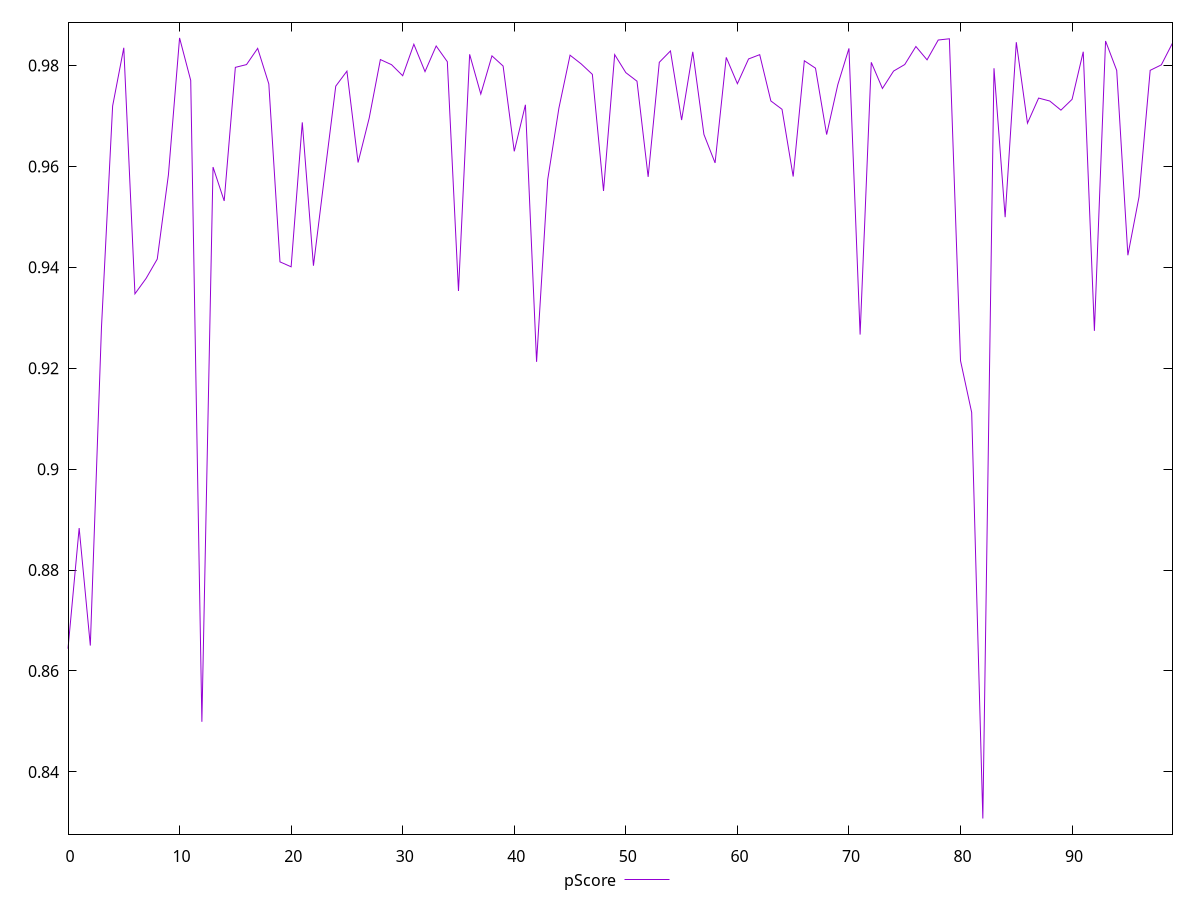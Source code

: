 reset

$pScore <<EOF
0 0.8644207400967594
1 0.8883207487484566
2 0.8650320172986529
3 0.9280816310623845
4 0.9719793916817703
5 0.9835142632979836
6 0.934753894519947
7 0.9378072266627056
8 0.9416353997785406
9 0.9583295046799292
10 0.9854720708818671
11 0.9770431375843591
12 0.849921931989029
13 0.9598744210133746
14 0.9531581601937015
15 0.9796357499026409
16 0.9801828697751487
17 0.9833993871741726
18 0.9763492062946357
19 0.9410834016037195
20 0.9401054777250372
21 0.9687349379999528
22 0.9403213820049906
23 0.9582194236562986
24 0.9759113217530335
25 0.9788848109622037
26 0.9607779045278544
27 0.9696115699876131
28 0.9811801751602589
29 0.9801638912266978
30 0.97797631256581
31 0.9842152943944174
32 0.978791722662596
33 0.9838717261629292
34 0.9807578167220526
35 0.9353098471436687
36 0.9822173074644173
37 0.9743447403353271
38 0.9819157166306751
39 0.97989789789905
40 0.9629904912828833
41 0.9722152684187021
42 0.9212741471052462
43 0.9574177522822879
44 0.971537229659579
45 0.9820463496842138
46 0.9803172028727494
47 0.9782490233477674
48 0.9551427940591458
49 0.9821592001807206
50 0.9785873509022682
51 0.9768927170270456
52 0.95793301667638
53 0.9806358358090774
54 0.9828878331558897
55 0.9691855059118044
56 0.9827115336482932
57 0.9663415999418604
58 0.9606938732442225
59 0.9816127688513365
60 0.9764003858845411
61 0.9812996453778353
62 0.9821505584476993
63 0.9729791968669448
64 0.9713218716710037
65 0.9579938113236335
66 0.980941401721874
67 0.9794739576681469
68 0.9663150470854089
69 0.9762011232209982
70 0.9833936320372552
71 0.9266726781891491
72 0.9806313230425707
73 0.9754513194415859
74 0.9789000629485562
75 0.9801955168376749
76 0.983769576469488
77 0.9811261107229644
78 0.9850520525069275
79 0.9853012049703137
80 0.9214887149435259
81 0.9112274320409026
82 0.8307565474647893
83 0.9794578490633186
84 0.9499409436758177
85 0.9846174743347713
86 0.9685716470950652
87 0.9735455315042546
88 0.9729635520174731
89 0.9711550505447961
90 0.9733026103226665
91 0.9827308076123484
92 0.9274061119658275
93 0.9848590401797404
94 0.9790273019861531
95 0.9423953935289547
96 0.9539655124313272
97 0.9790453946365267
98 0.9801287205639224
99 0.9844464227542151
EOF

set key outside below
set xrange [0:99]
set yrange [0.8276622369964478:0.9885663813502086]
set trange [0.8276622369964478:0.9885663813502086]
set terminal svg size 640, 500 enhanced background rgb 'white'
set output "report_00019_2021-02-10T18-14-37.922Z//bootup-time/samples/pages+cached/pScore/values.svg"

plot $pScore title "pScore" with line

reset
